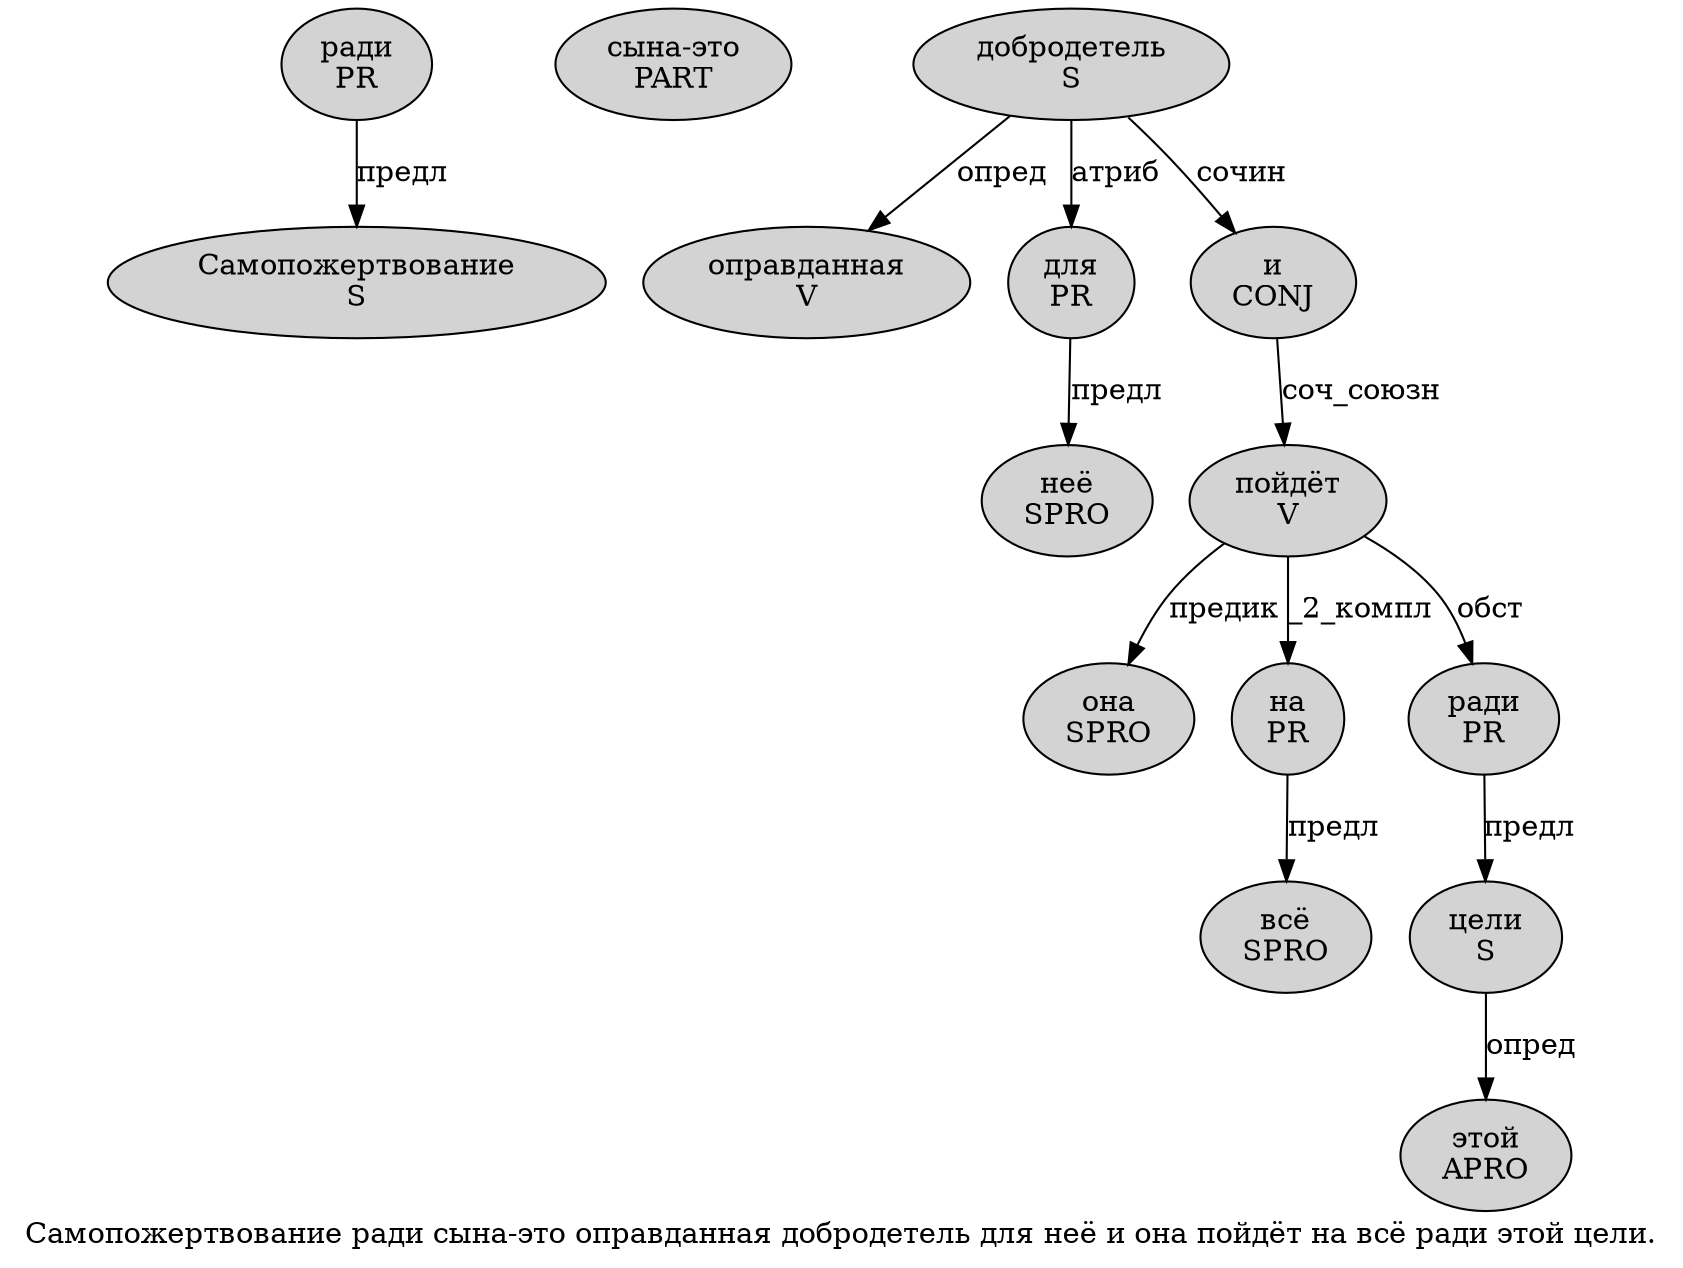 digraph SENTENCE_314 {
	graph [label="Самопожертвование ради сына-это оправданная добродетель для неё и она пойдёт на всё ради этой цели."]
	node [style=filled]
		0 [label="Самопожертвование
S" color="" fillcolor=lightgray penwidth=1 shape=ellipse]
		1 [label="ради
PR" color="" fillcolor=lightgray penwidth=1 shape=ellipse]
		2 [label="сына-это
PART" color="" fillcolor=lightgray penwidth=1 shape=ellipse]
		3 [label="оправданная
V" color="" fillcolor=lightgray penwidth=1 shape=ellipse]
		4 [label="добродетель
S" color="" fillcolor=lightgray penwidth=1 shape=ellipse]
		5 [label="для
PR" color="" fillcolor=lightgray penwidth=1 shape=ellipse]
		6 [label="неё
SPRO" color="" fillcolor=lightgray penwidth=1 shape=ellipse]
		7 [label="и
CONJ" color="" fillcolor=lightgray penwidth=1 shape=ellipse]
		8 [label="она
SPRO" color="" fillcolor=lightgray penwidth=1 shape=ellipse]
		9 [label="пойдёт
V" color="" fillcolor=lightgray penwidth=1 shape=ellipse]
		10 [label="на
PR" color="" fillcolor=lightgray penwidth=1 shape=ellipse]
		11 [label="всё
SPRO" color="" fillcolor=lightgray penwidth=1 shape=ellipse]
		12 [label="ради
PR" color="" fillcolor=lightgray penwidth=1 shape=ellipse]
		13 [label="этой
APRO" color="" fillcolor=lightgray penwidth=1 shape=ellipse]
		14 [label="цели
S" color="" fillcolor=lightgray penwidth=1 shape=ellipse]
			9 -> 8 [label="предик"]
			9 -> 10 [label="_2_компл"]
			9 -> 12 [label="обст"]
			12 -> 14 [label="предл"]
			5 -> 6 [label="предл"]
			7 -> 9 [label="соч_союзн"]
			1 -> 0 [label="предл"]
			10 -> 11 [label="предл"]
			4 -> 3 [label="опред"]
			4 -> 5 [label="атриб"]
			4 -> 7 [label="сочин"]
			14 -> 13 [label="опред"]
}